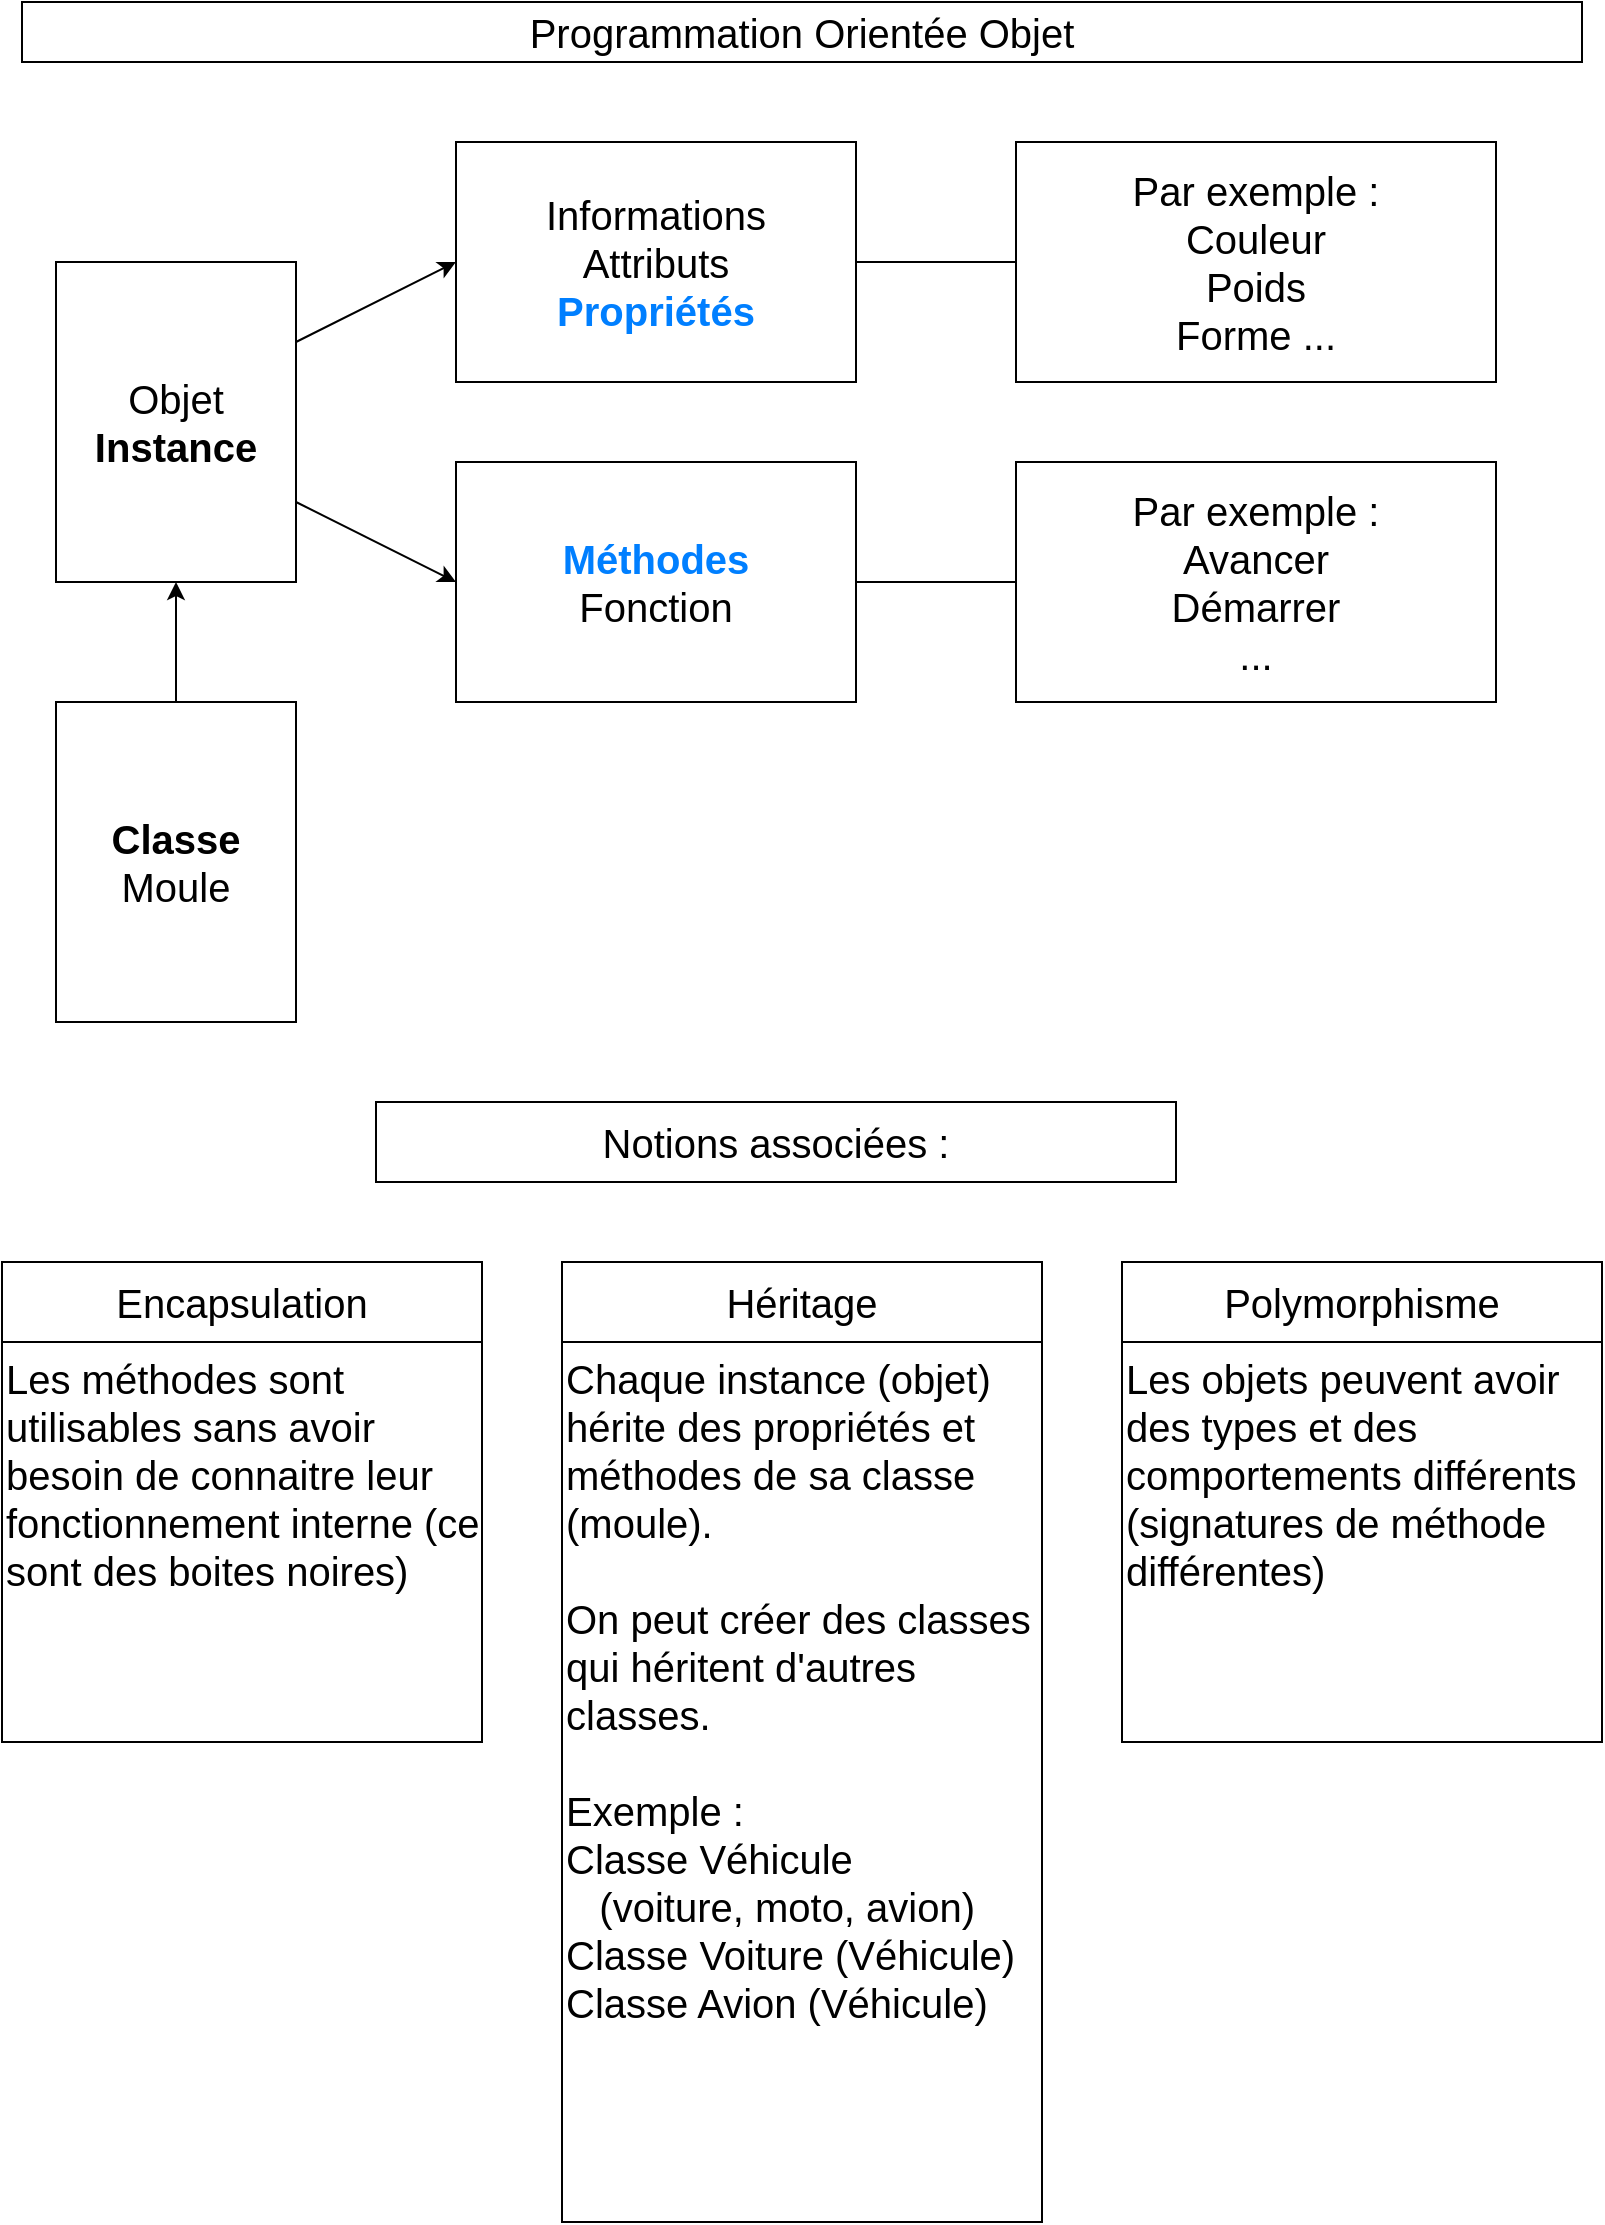 <mxfile version="12.4.2" type="device" pages="1"><diagram id="YUX52KTYtJVL_iBTstvv" name="Page-1"><mxGraphModel dx="1171" dy="806" grid="1" gridSize="10" guides="1" tooltips="1" connect="1" arrows="1" fold="1" page="1" pageScale="1" pageWidth="827" pageHeight="1169" math="0" shadow="0"><root><mxCell id="0"/><mxCell id="1" parent="0"/><mxCell id="8DxNLFCJ5eAyh3wVvklL-1" value="Programmation Orientée Objet" style="rounded=0;whiteSpace=wrap;html=1;fontSize=20;" vertex="1" parent="1"><mxGeometry x="23" y="10" width="780" height="30" as="geometry"/></mxCell><mxCell id="8DxNLFCJ5eAyh3wVvklL-2" value="Objet&lt;br&gt;&lt;b&gt;Instance&lt;/b&gt;" style="rounded=0;whiteSpace=wrap;html=1;fontSize=20;" vertex="1" parent="1"><mxGeometry x="40" y="140" width="120" height="160" as="geometry"/></mxCell><mxCell id="8DxNLFCJ5eAyh3wVvklL-3" value="Informations&lt;br&gt;Attributs&lt;br&gt;&lt;b&gt;&lt;font color=&quot;#007fff&quot;&gt;Propriétés&lt;/font&gt;&lt;/b&gt;" style="rounded=0;whiteSpace=wrap;html=1;fontSize=20;" vertex="1" parent="1"><mxGeometry x="240" y="80" width="200" height="120" as="geometry"/></mxCell><mxCell id="8DxNLFCJ5eAyh3wVvklL-4" value="Par exemple :&lt;br&gt;Couleur&lt;br&gt;Poids&lt;br&gt;Forme ..." style="rounded=0;whiteSpace=wrap;html=1;fontSize=20;" vertex="1" parent="1"><mxGeometry x="520" y="80" width="240" height="120" as="geometry"/></mxCell><mxCell id="8DxNLFCJ5eAyh3wVvklL-5" value="&lt;font color=&quot;#007fff&quot;&gt;&lt;b&gt;Méthodes&lt;/b&gt;&lt;/font&gt;&lt;br&gt;Fonction" style="rounded=0;whiteSpace=wrap;html=1;fontSize=20;" vertex="1" parent="1"><mxGeometry x="240" y="240" width="200" height="120" as="geometry"/></mxCell><mxCell id="8DxNLFCJ5eAyh3wVvklL-6" value="Par exemple :&lt;br&gt;Avancer&lt;br&gt;Démarrer&lt;br&gt;..." style="rounded=0;whiteSpace=wrap;html=1;fontSize=20;" vertex="1" parent="1"><mxGeometry x="520" y="240" width="240" height="120" as="geometry"/></mxCell><mxCell id="8DxNLFCJ5eAyh3wVvklL-7" value="" style="endArrow=classic;html=1;fontSize=20;exitX=1;exitY=0.25;exitDx=0;exitDy=0;entryX=0;entryY=0.5;entryDx=0;entryDy=0;" edge="1" parent="1" source="8DxNLFCJ5eAyh3wVvklL-2" target="8DxNLFCJ5eAyh3wVvklL-3"><mxGeometry width="50" height="50" relative="1" as="geometry"><mxPoint x="180" y="190" as="sourcePoint"/><mxPoint x="230" y="140" as="targetPoint"/></mxGeometry></mxCell><mxCell id="8DxNLFCJ5eAyh3wVvklL-9" value="" style="endArrow=classic;html=1;fontSize=20;exitX=1;exitY=0.75;exitDx=0;exitDy=0;entryX=0;entryY=0.5;entryDx=0;entryDy=0;" edge="1" parent="1" source="8DxNLFCJ5eAyh3wVvklL-2" target="8DxNLFCJ5eAyh3wVvklL-5"><mxGeometry width="50" height="50" relative="1" as="geometry"><mxPoint x="170" y="190" as="sourcePoint"/><mxPoint x="250" y="150" as="targetPoint"/></mxGeometry></mxCell><mxCell id="8DxNLFCJ5eAyh3wVvklL-10" value="" style="endArrow=none;html=1;fontSize=20;exitX=1;exitY=0.5;exitDx=0;exitDy=0;entryX=0;entryY=0.5;entryDx=0;entryDy=0;" edge="1" parent="1" source="8DxNLFCJ5eAyh3wVvklL-3" target="8DxNLFCJ5eAyh3wVvklL-4"><mxGeometry width="50" height="50" relative="1" as="geometry"><mxPoint x="20" y="430" as="sourcePoint"/><mxPoint x="70" y="380" as="targetPoint"/></mxGeometry></mxCell><mxCell id="8DxNLFCJ5eAyh3wVvklL-11" value="" style="endArrow=none;html=1;fontSize=20;exitX=1;exitY=0.5;exitDx=0;exitDy=0;entryX=0;entryY=0.5;entryDx=0;entryDy=0;" edge="1" parent="1" source="8DxNLFCJ5eAyh3wVvklL-5" target="8DxNLFCJ5eAyh3wVvklL-6"><mxGeometry width="50" height="50" relative="1" as="geometry"><mxPoint x="450" y="150" as="sourcePoint"/><mxPoint x="530" y="150" as="targetPoint"/></mxGeometry></mxCell><mxCell id="8DxNLFCJ5eAyh3wVvklL-12" value="&lt;b&gt;Classe&lt;/b&gt;&lt;br&gt;Moule" style="rounded=0;whiteSpace=wrap;html=1;fontSize=20;" vertex="1" parent="1"><mxGeometry x="40" y="360" width="120" height="160" as="geometry"/></mxCell><mxCell id="8DxNLFCJ5eAyh3wVvklL-13" value="" style="endArrow=classic;html=1;fontSize=20;exitX=0.5;exitY=0;exitDx=0;exitDy=0;entryX=0.5;entryY=1;entryDx=0;entryDy=0;" edge="1" parent="1" source="8DxNLFCJ5eAyh3wVvklL-12" target="8DxNLFCJ5eAyh3wVvklL-2"><mxGeometry width="50" height="50" relative="1" as="geometry"><mxPoint x="20" y="690" as="sourcePoint"/><mxPoint x="70" y="640" as="targetPoint"/></mxGeometry></mxCell><mxCell id="8DxNLFCJ5eAyh3wVvklL-14" value="Notions associées :" style="rounded=0;whiteSpace=wrap;html=1;fontSize=20;" vertex="1" parent="1"><mxGeometry x="200" y="560" width="400" height="40" as="geometry"/></mxCell><mxCell id="8DxNLFCJ5eAyh3wVvklL-15" value="&lt;span style=&quot;white-space: normal&quot;&gt;Encapsulation&lt;/span&gt;" style="rounded=0;whiteSpace=wrap;html=1;fontSize=20;" vertex="1" parent="1"><mxGeometry x="13" y="640" width="240" height="40" as="geometry"/></mxCell><mxCell id="8DxNLFCJ5eAyh3wVvklL-16" value="&lt;span style=&quot;white-space: normal&quot;&gt;Les méthodes sont utilisables sans avoir besoin de connaitre leur fonctionnement interne (ce sont des boites noires)&lt;/span&gt;" style="rounded=0;whiteSpace=wrap;html=1;fontSize=20;verticalAlign=top;align=left;" vertex="1" parent="1"><mxGeometry x="13" y="680" width="240" height="200" as="geometry"/></mxCell><mxCell id="8DxNLFCJ5eAyh3wVvklL-17" value="&lt;span style=&quot;white-space: normal&quot;&gt;Héritage&lt;/span&gt;" style="rounded=0;whiteSpace=wrap;html=1;fontSize=20;" vertex="1" parent="1"><mxGeometry x="293" y="640" width="240" height="40" as="geometry"/></mxCell><mxCell id="8DxNLFCJ5eAyh3wVvklL-18" value="Chaque instance (objet) hérite des propriétés et méthodes de sa classe (moule).&lt;br&gt;&lt;br&gt;On peut créer des classes qui héritent d'autres classes.&lt;br&gt;&lt;br&gt;Exemple :&lt;br&gt;Classe Véhicule&lt;br&gt;&amp;nbsp; &amp;nbsp;(voiture, moto, avion)&lt;br&gt;Classe Voiture (Véhicule)&lt;br&gt;Classe Avion (Véhicule)" style="rounded=0;whiteSpace=wrap;html=1;fontSize=20;verticalAlign=top;align=left;" vertex="1" parent="1"><mxGeometry x="293" y="680" width="240" height="440" as="geometry"/></mxCell><mxCell id="8DxNLFCJ5eAyh3wVvklL-19" value="&lt;span style=&quot;white-space: normal&quot;&gt;Polymorphisme&lt;/span&gt;" style="rounded=0;whiteSpace=wrap;html=1;fontSize=20;" vertex="1" parent="1"><mxGeometry x="573" y="640" width="240" height="40" as="geometry"/></mxCell><mxCell id="8DxNLFCJ5eAyh3wVvklL-20" value="&lt;span style=&quot;white-space: normal&quot;&gt;Les objets peuvent avoir des types et des comportements différents (signatures de méthode différentes)&lt;/span&gt;" style="rounded=0;whiteSpace=wrap;html=1;fontSize=20;verticalAlign=top;align=left;" vertex="1" parent="1"><mxGeometry x="573" y="680" width="240" height="200" as="geometry"/></mxCell></root></mxGraphModel></diagram></mxfile>